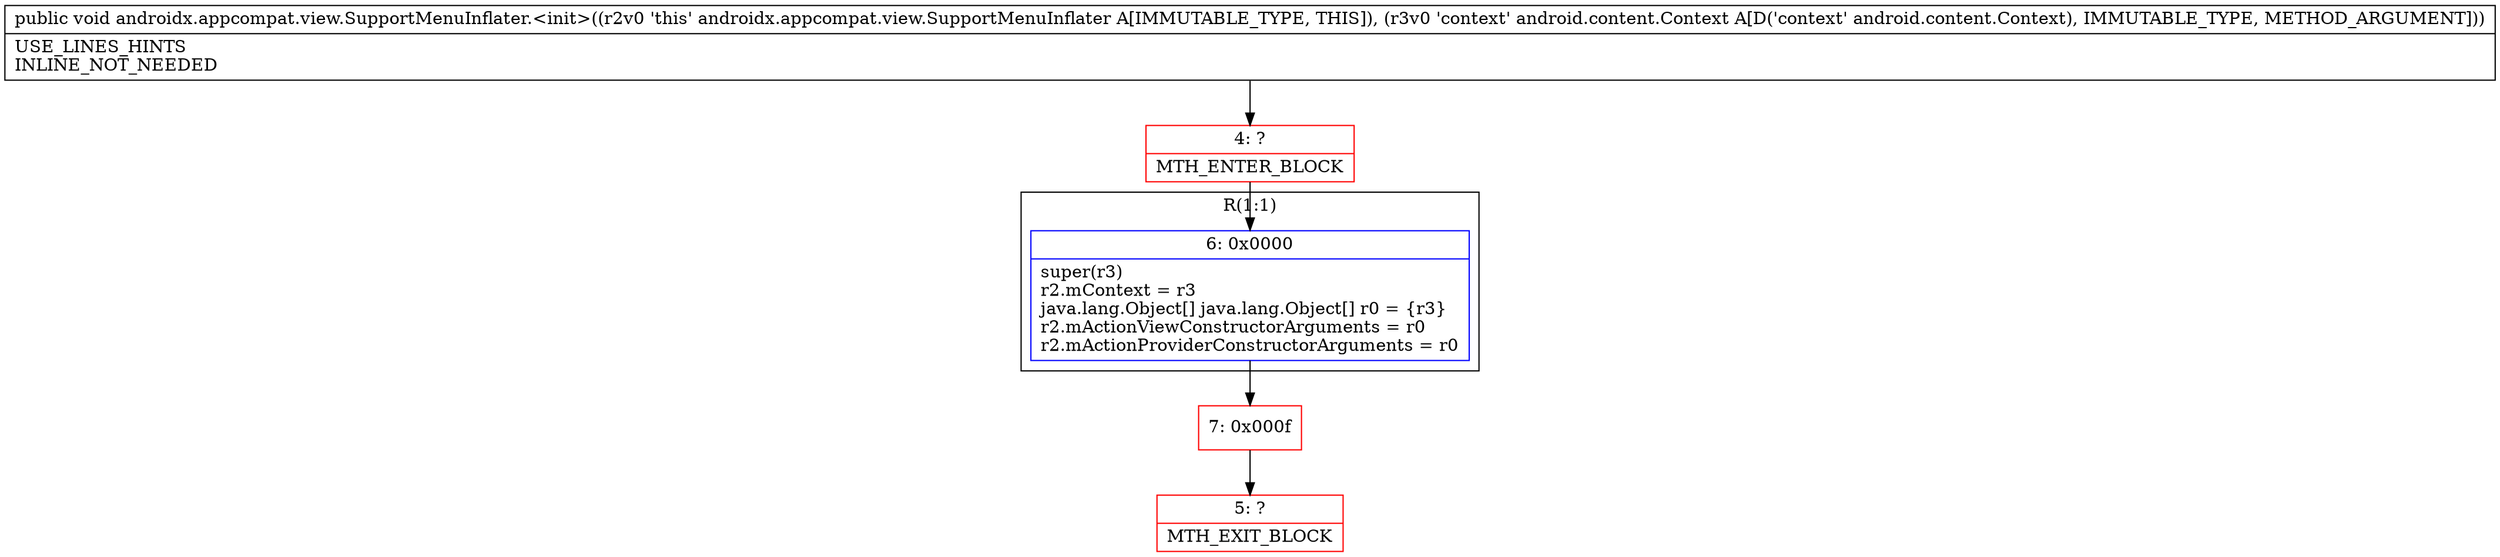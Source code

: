 digraph "CFG forandroidx.appcompat.view.SupportMenuInflater.\<init\>(Landroid\/content\/Context;)V" {
subgraph cluster_Region_888536617 {
label = "R(1:1)";
node [shape=record,color=blue];
Node_6 [shape=record,label="{6\:\ 0x0000|super(r3)\lr2.mContext = r3\ljava.lang.Object[] java.lang.Object[] r0 = \{r3\}\lr2.mActionViewConstructorArguments = r0\lr2.mActionProviderConstructorArguments = r0\l}"];
}
Node_4 [shape=record,color=red,label="{4\:\ ?|MTH_ENTER_BLOCK\l}"];
Node_7 [shape=record,color=red,label="{7\:\ 0x000f}"];
Node_5 [shape=record,color=red,label="{5\:\ ?|MTH_EXIT_BLOCK\l}"];
MethodNode[shape=record,label="{public void androidx.appcompat.view.SupportMenuInflater.\<init\>((r2v0 'this' androidx.appcompat.view.SupportMenuInflater A[IMMUTABLE_TYPE, THIS]), (r3v0 'context' android.content.Context A[D('context' android.content.Context), IMMUTABLE_TYPE, METHOD_ARGUMENT]))  | USE_LINES_HINTS\lINLINE_NOT_NEEDED\l}"];
MethodNode -> Node_4;Node_6 -> Node_7;
Node_4 -> Node_6;
Node_7 -> Node_5;
}

